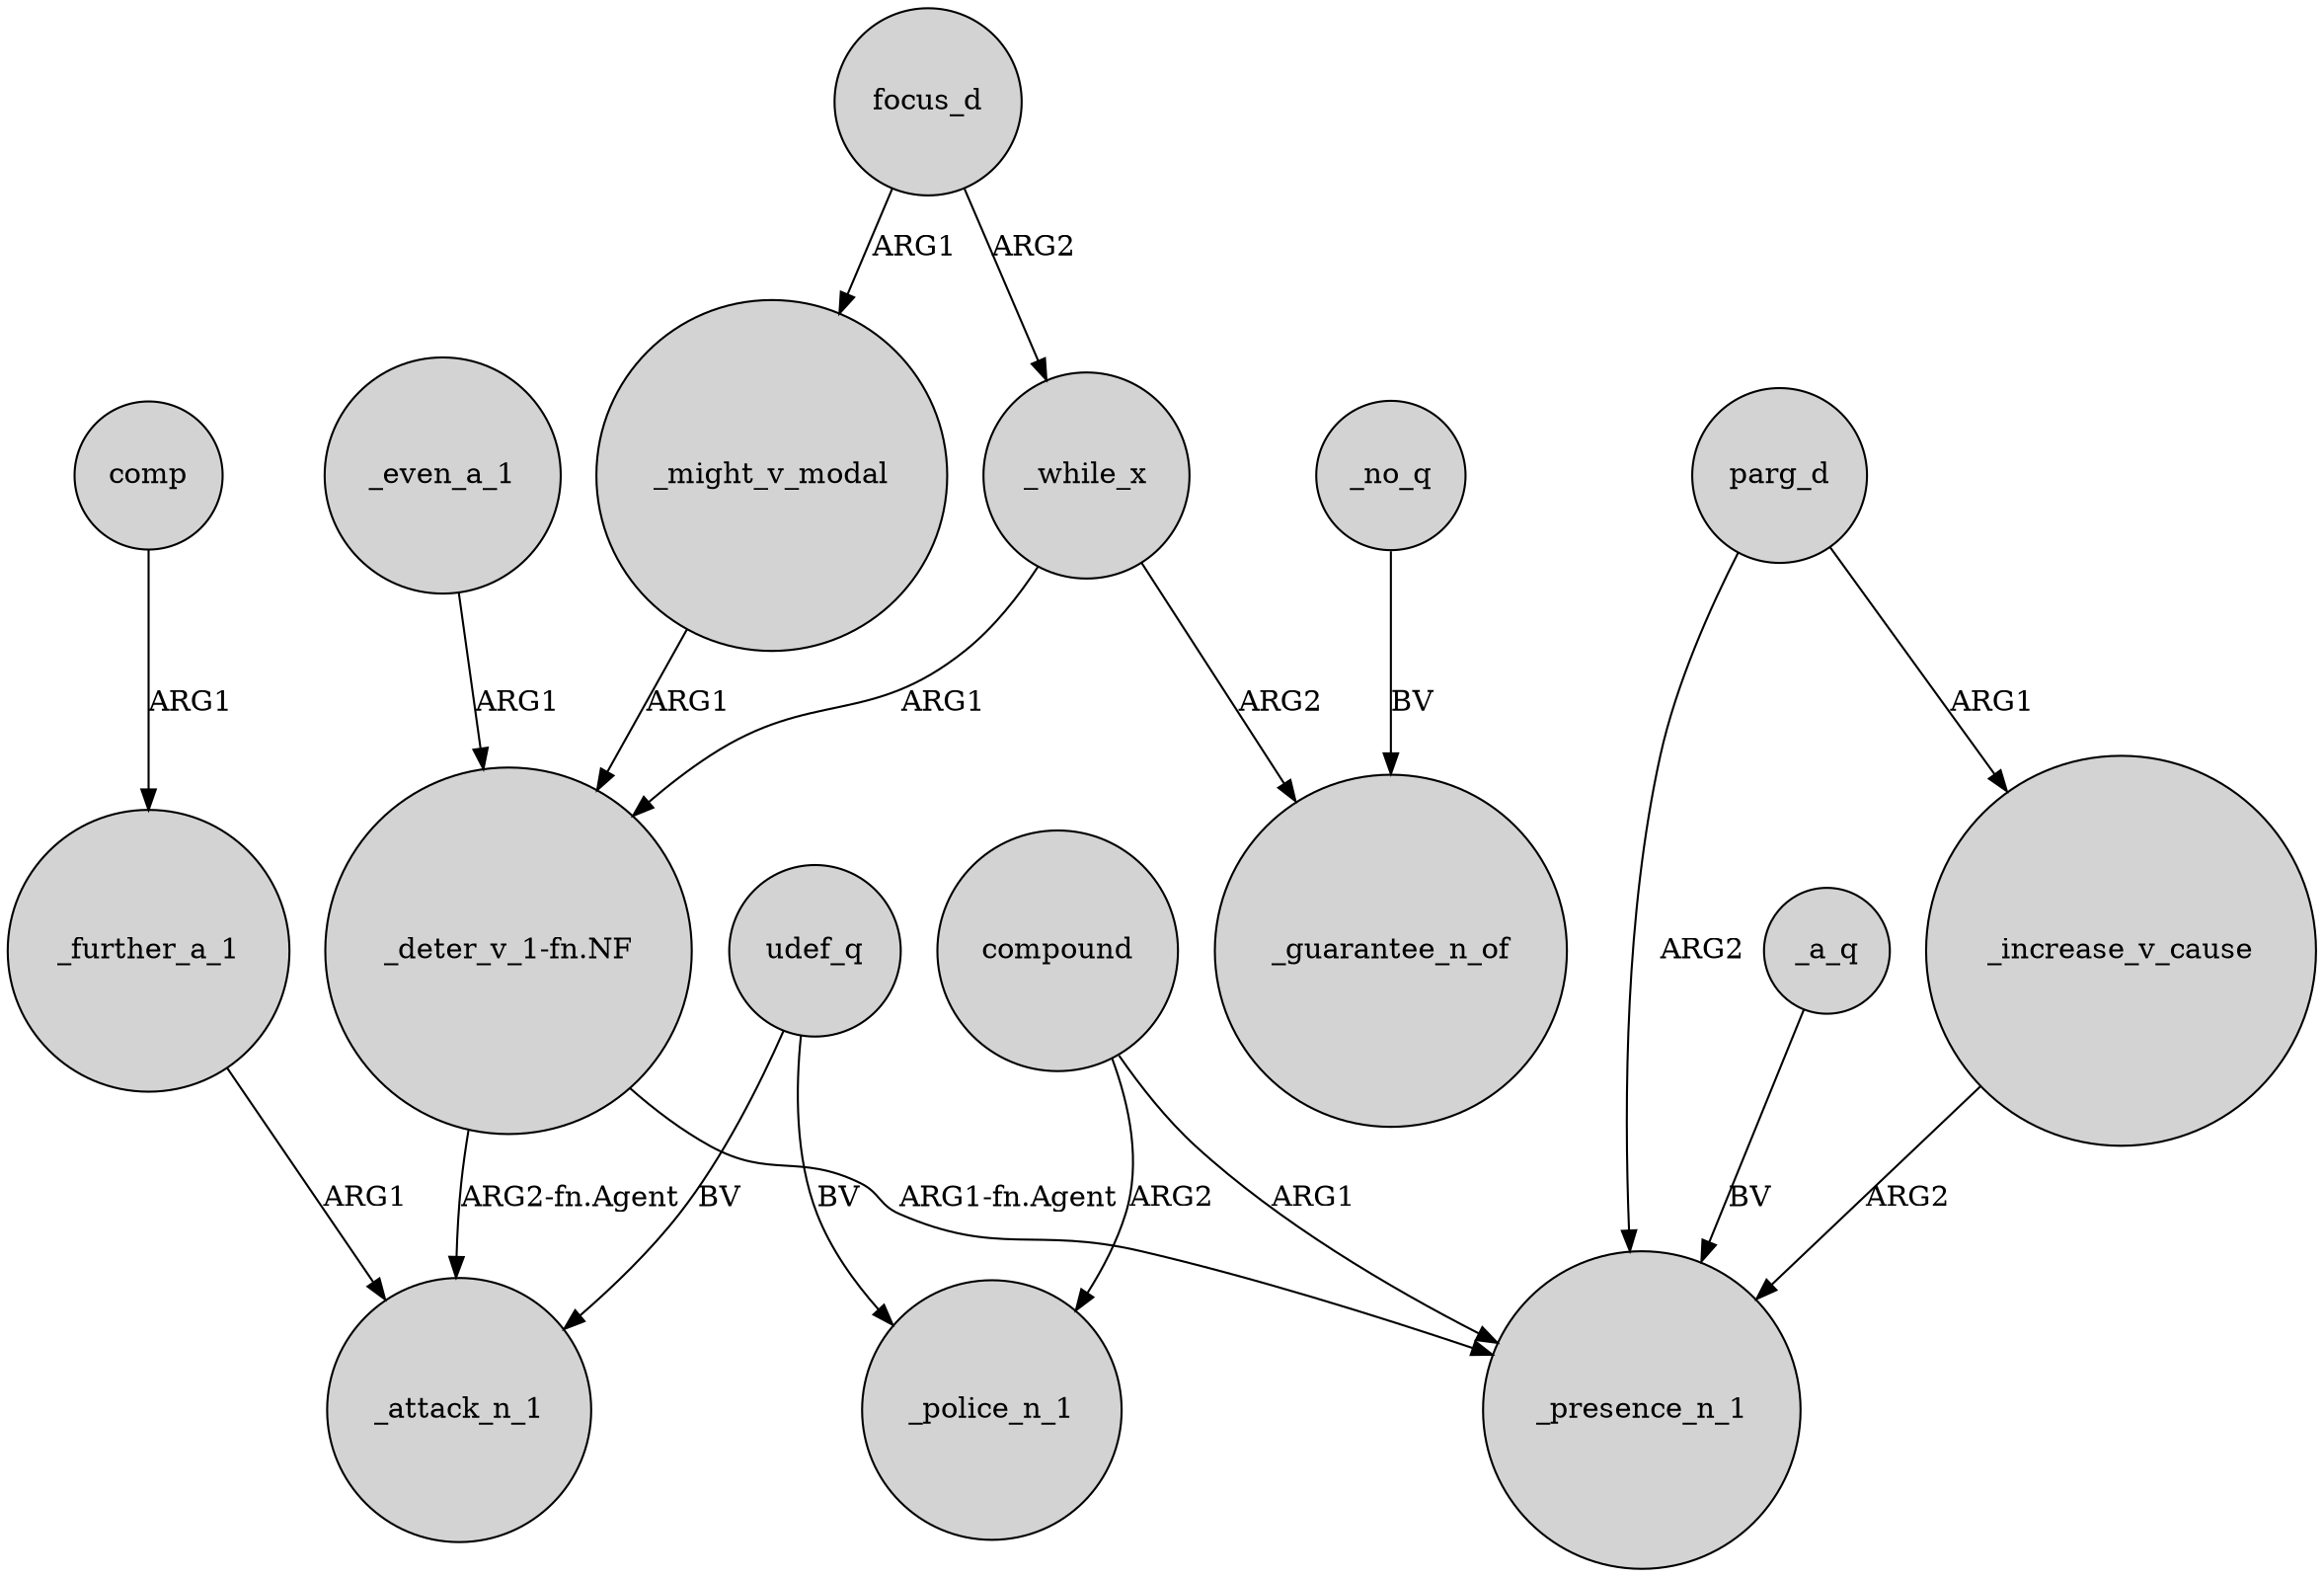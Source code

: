 digraph {
	node [shape=circle style=filled]
	_further_a_1 -> _attack_n_1 [label=ARG1]
	compound -> _presence_n_1 [label=ARG1]
	_no_q -> _guarantee_n_of [label=BV]
	"_deter_v_1-fn.NF" -> _presence_n_1 [label="ARG1-fn.Agent"]
	_even_a_1 -> "_deter_v_1-fn.NF" [label=ARG1]
	_might_v_modal -> "_deter_v_1-fn.NF" [label=ARG1]
	udef_q -> _police_n_1 [label=BV]
	"_deter_v_1-fn.NF" -> _attack_n_1 [label="ARG2-fn.Agent"]
	comp -> _further_a_1 [label=ARG1]
	_while_x -> "_deter_v_1-fn.NF" [label=ARG1]
	parg_d -> _increase_v_cause [label=ARG1]
	focus_d -> _might_v_modal [label=ARG1]
	_a_q -> _presence_n_1 [label=BV]
	parg_d -> _presence_n_1 [label=ARG2]
	_while_x -> _guarantee_n_of [label=ARG2]
	udef_q -> _attack_n_1 [label=BV]
	focus_d -> _while_x [label=ARG2]
	compound -> _police_n_1 [label=ARG2]
	_increase_v_cause -> _presence_n_1 [label=ARG2]
}
